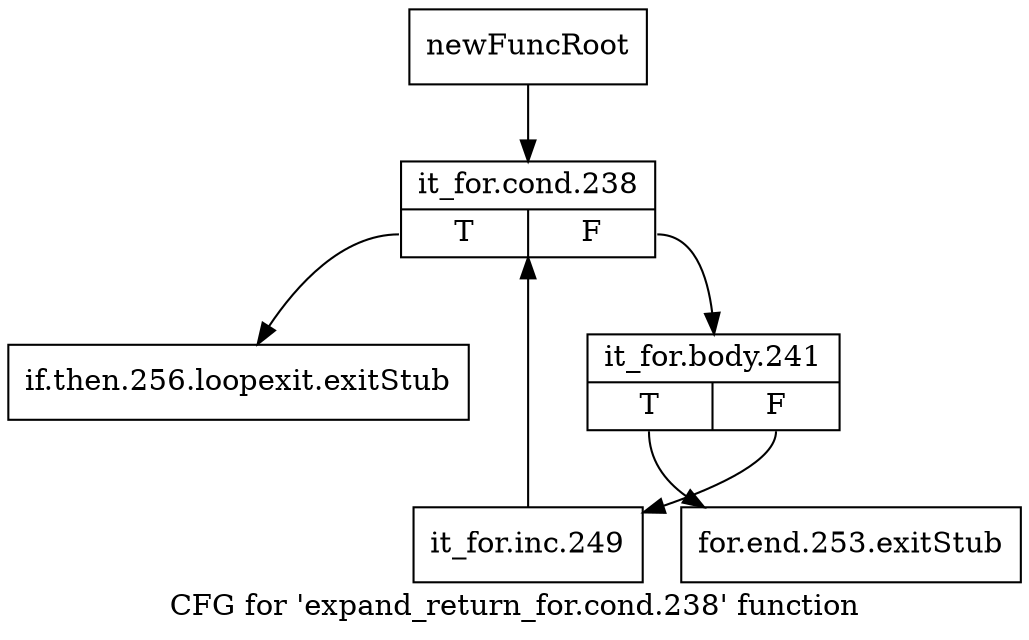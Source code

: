 digraph "CFG for 'expand_return_for.cond.238' function" {
	label="CFG for 'expand_return_for.cond.238' function";

	Node0xc3b4bf0 [shape=record,label="{newFuncRoot}"];
	Node0xc3b4bf0 -> Node0xc3b4ce0;
	Node0xc3b4c40 [shape=record,label="{if.then.256.loopexit.exitStub}"];
	Node0xc3b4c90 [shape=record,label="{for.end.253.exitStub}"];
	Node0xc3b4ce0 [shape=record,label="{it_for.cond.238|{<s0>T|<s1>F}}"];
	Node0xc3b4ce0:s0 -> Node0xc3b4c40;
	Node0xc3b4ce0:s1 -> Node0xc3b4d30;
	Node0xc3b4d30 [shape=record,label="{it_for.body.241|{<s0>T|<s1>F}}"];
	Node0xc3b4d30:s0 -> Node0xc3b4c90;
	Node0xc3b4d30:s1 -> Node0xc3b4d80;
	Node0xc3b4d80 [shape=record,label="{it_for.inc.249}"];
	Node0xc3b4d80 -> Node0xc3b4ce0;
}
